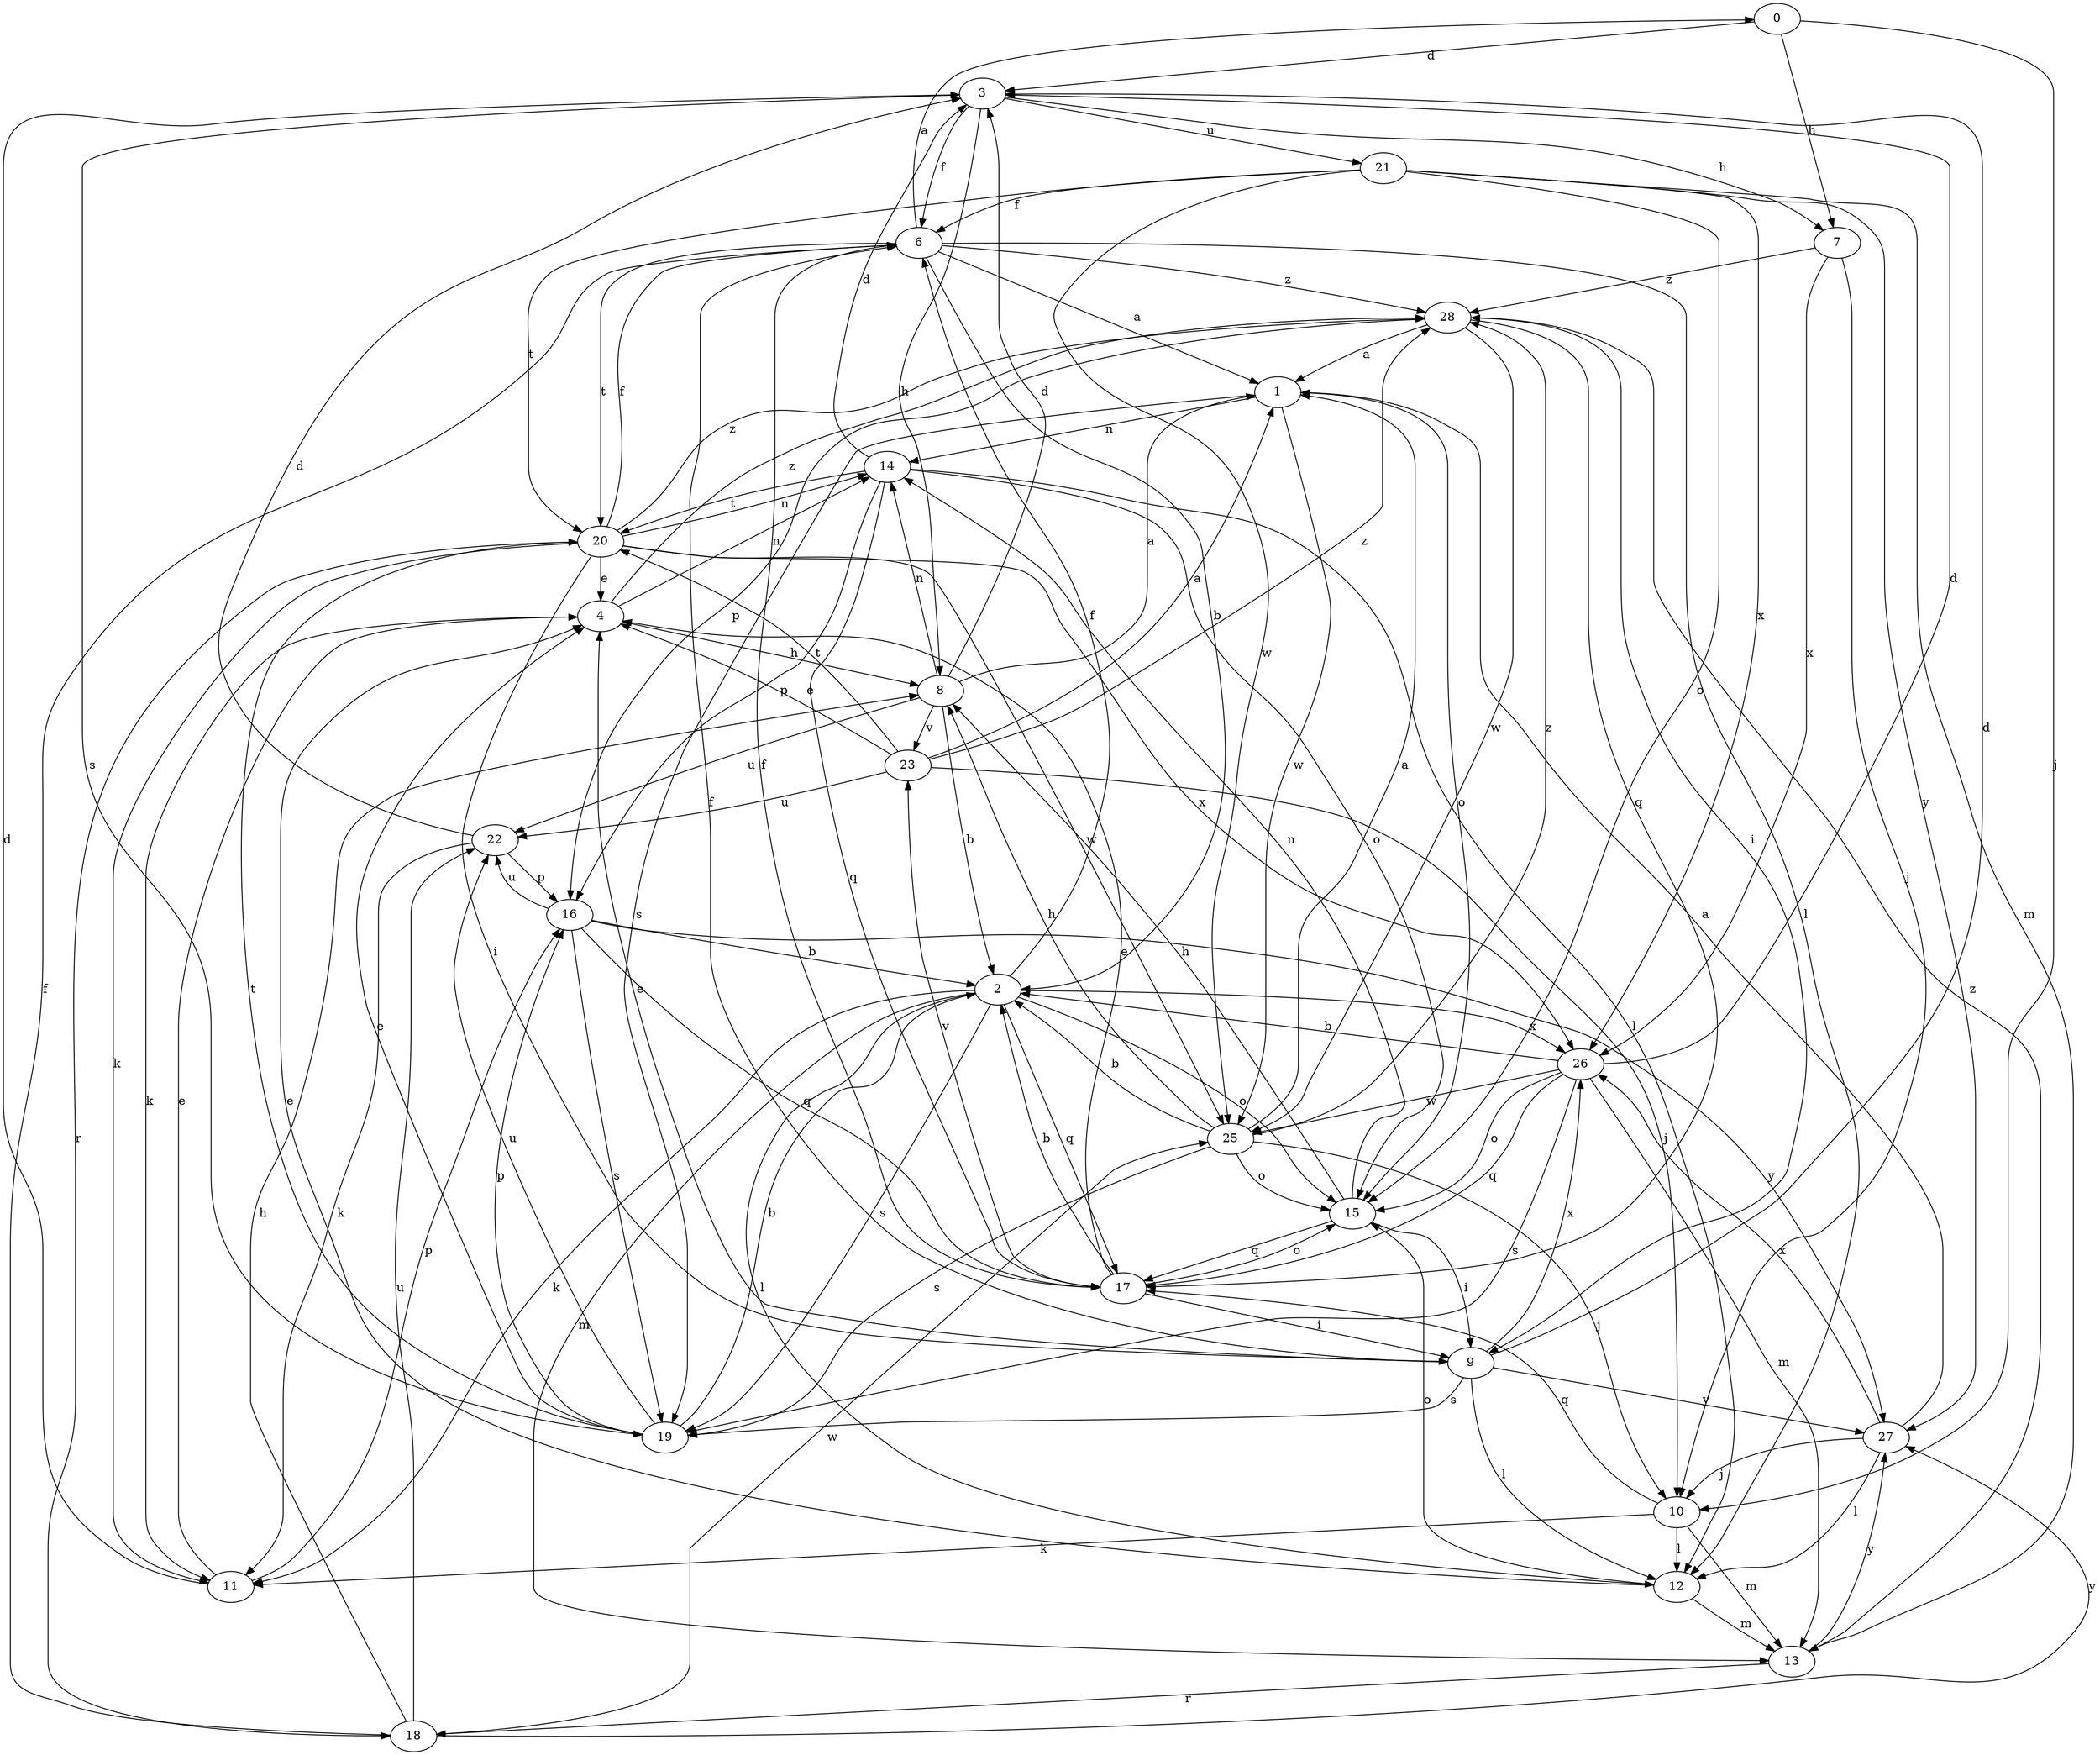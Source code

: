 strict digraph  {
0;
1;
2;
3;
4;
6;
7;
8;
9;
10;
11;
12;
13;
14;
15;
16;
17;
18;
19;
20;
21;
22;
23;
25;
26;
27;
28;
0 -> 3  [label=d];
0 -> 7  [label=h];
0 -> 10  [label=j];
1 -> 14  [label=n];
1 -> 15  [label=o];
1 -> 19  [label=s];
1 -> 25  [label=w];
2 -> 6  [label=f];
2 -> 11  [label=k];
2 -> 12  [label=l];
2 -> 13  [label=m];
2 -> 15  [label=o];
2 -> 17  [label=q];
2 -> 19  [label=s];
2 -> 26  [label=x];
3 -> 6  [label=f];
3 -> 7  [label=h];
3 -> 8  [label=h];
3 -> 19  [label=s];
3 -> 21  [label=u];
4 -> 8  [label=h];
4 -> 11  [label=k];
4 -> 14  [label=n];
4 -> 28  [label=z];
6 -> 0  [label=a];
6 -> 1  [label=a];
6 -> 2  [label=b];
6 -> 12  [label=l];
6 -> 20  [label=t];
6 -> 28  [label=z];
7 -> 10  [label=j];
7 -> 26  [label=x];
7 -> 28  [label=z];
8 -> 1  [label=a];
8 -> 2  [label=b];
8 -> 3  [label=d];
8 -> 14  [label=n];
8 -> 22  [label=u];
8 -> 23  [label=v];
9 -> 3  [label=d];
9 -> 4  [label=e];
9 -> 6  [label=f];
9 -> 12  [label=l];
9 -> 19  [label=s];
9 -> 26  [label=x];
9 -> 27  [label=y];
10 -> 11  [label=k];
10 -> 12  [label=l];
10 -> 13  [label=m];
10 -> 17  [label=q];
11 -> 3  [label=d];
11 -> 4  [label=e];
11 -> 16  [label=p];
12 -> 4  [label=e];
12 -> 13  [label=m];
12 -> 15  [label=o];
13 -> 18  [label=r];
13 -> 27  [label=y];
13 -> 28  [label=z];
14 -> 3  [label=d];
14 -> 12  [label=l];
14 -> 15  [label=o];
14 -> 16  [label=p];
14 -> 17  [label=q];
14 -> 20  [label=t];
15 -> 8  [label=h];
15 -> 9  [label=i];
15 -> 14  [label=n];
15 -> 17  [label=q];
16 -> 2  [label=b];
16 -> 17  [label=q];
16 -> 19  [label=s];
16 -> 22  [label=u];
16 -> 27  [label=y];
17 -> 2  [label=b];
17 -> 4  [label=e];
17 -> 6  [label=f];
17 -> 9  [label=i];
17 -> 15  [label=o];
17 -> 23  [label=v];
18 -> 6  [label=f];
18 -> 8  [label=h];
18 -> 22  [label=u];
18 -> 25  [label=w];
18 -> 27  [label=y];
19 -> 2  [label=b];
19 -> 4  [label=e];
19 -> 16  [label=p];
19 -> 20  [label=t];
19 -> 22  [label=u];
20 -> 4  [label=e];
20 -> 6  [label=f];
20 -> 9  [label=i];
20 -> 11  [label=k];
20 -> 14  [label=n];
20 -> 18  [label=r];
20 -> 25  [label=w];
20 -> 26  [label=x];
20 -> 28  [label=z];
21 -> 6  [label=f];
21 -> 13  [label=m];
21 -> 15  [label=o];
21 -> 20  [label=t];
21 -> 25  [label=w];
21 -> 26  [label=x];
21 -> 27  [label=y];
22 -> 3  [label=d];
22 -> 11  [label=k];
22 -> 16  [label=p];
23 -> 1  [label=a];
23 -> 4  [label=e];
23 -> 10  [label=j];
23 -> 20  [label=t];
23 -> 22  [label=u];
23 -> 28  [label=z];
25 -> 1  [label=a];
25 -> 2  [label=b];
25 -> 8  [label=h];
25 -> 10  [label=j];
25 -> 15  [label=o];
25 -> 19  [label=s];
25 -> 28  [label=z];
26 -> 2  [label=b];
26 -> 3  [label=d];
26 -> 13  [label=m];
26 -> 15  [label=o];
26 -> 17  [label=q];
26 -> 19  [label=s];
26 -> 25  [label=w];
27 -> 1  [label=a];
27 -> 10  [label=j];
27 -> 12  [label=l];
27 -> 26  [label=x];
28 -> 1  [label=a];
28 -> 9  [label=i];
28 -> 16  [label=p];
28 -> 17  [label=q];
28 -> 25  [label=w];
}
